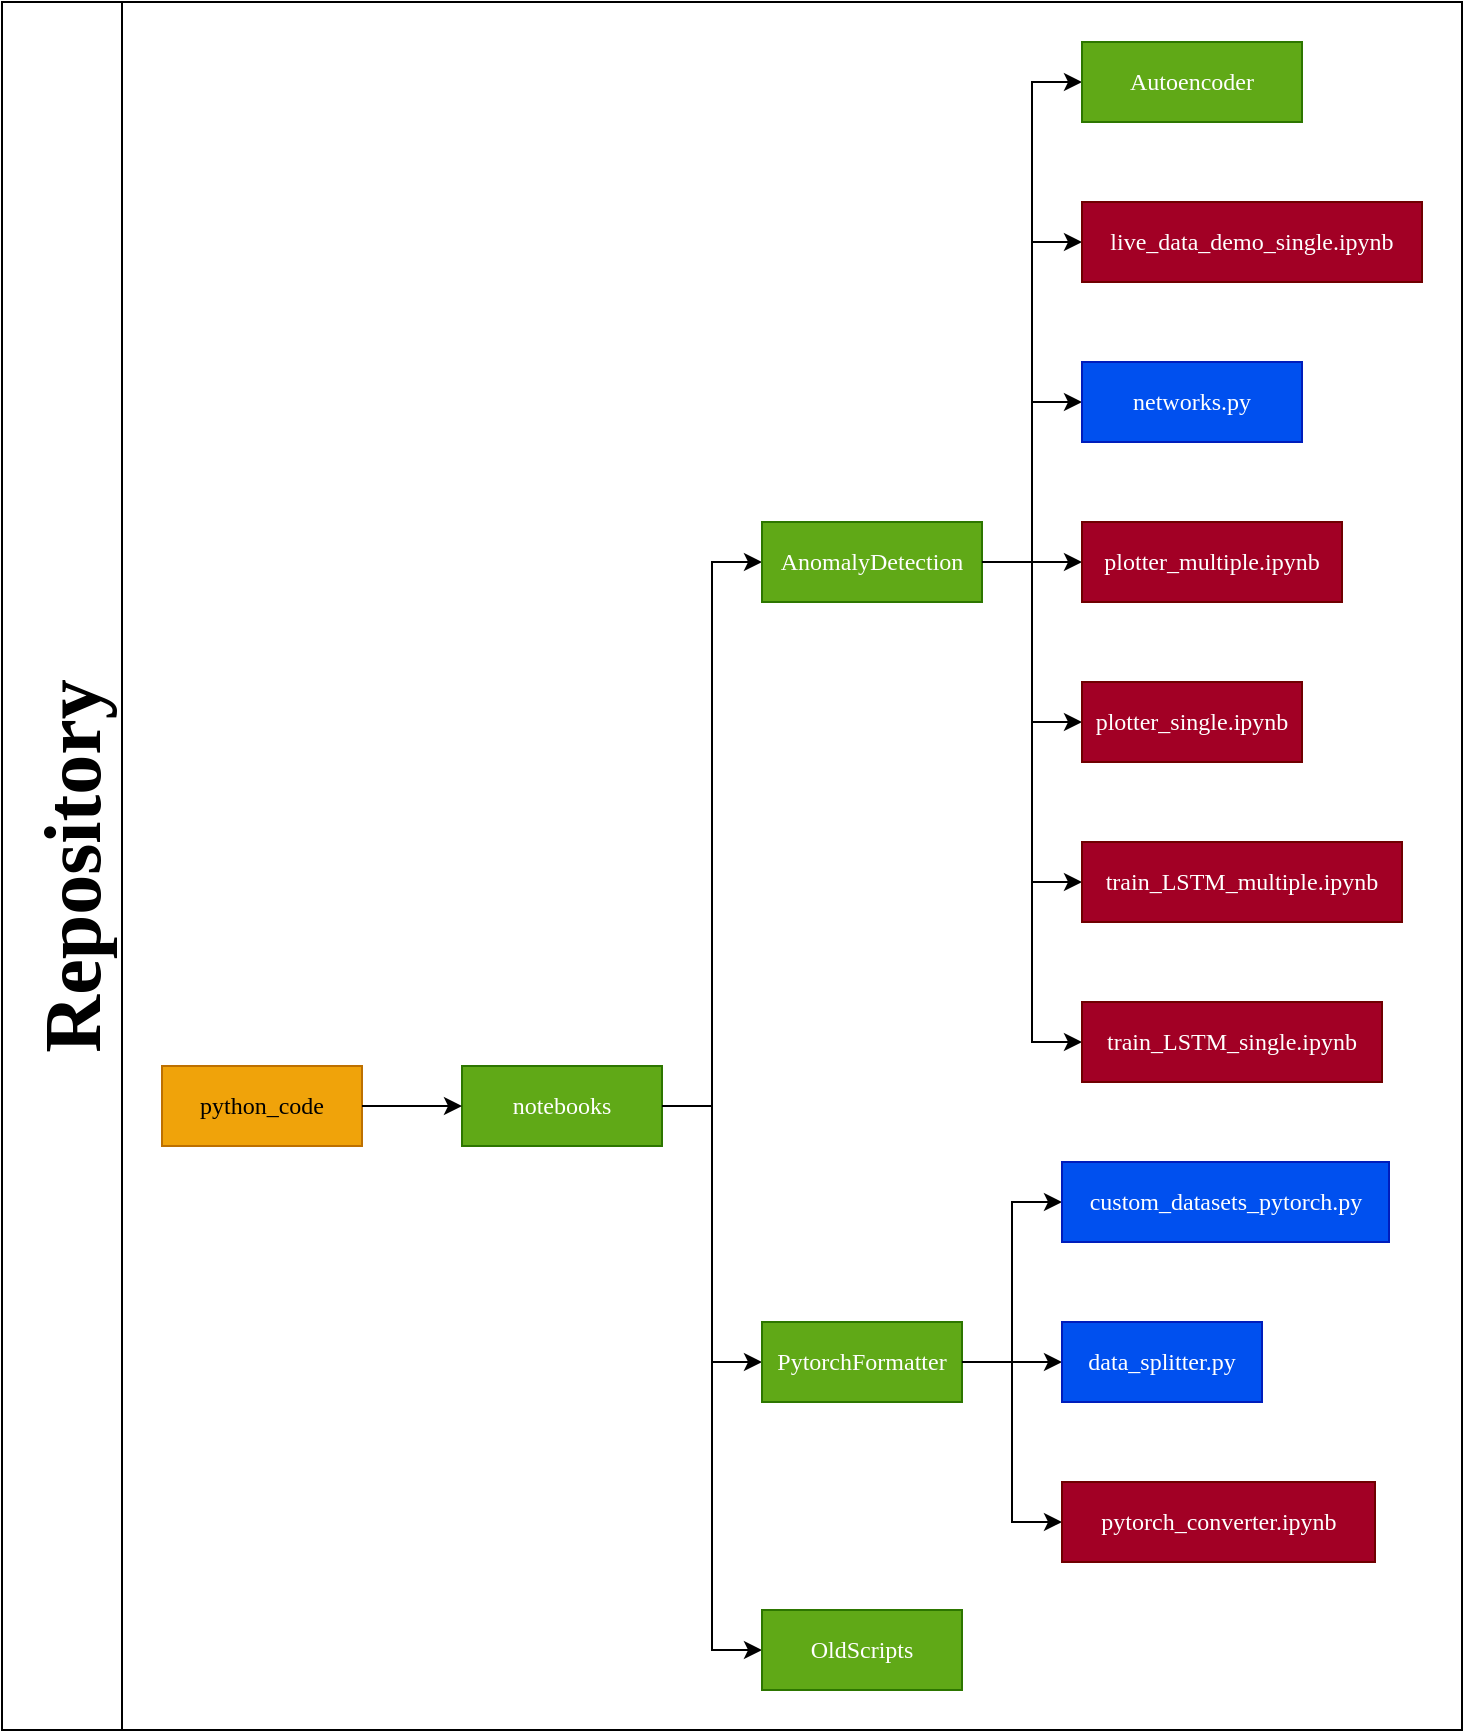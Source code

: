 <mxfile>
    <diagram id="R-OdGu_UUyzbnPWadF-j" name="Page-1">
        <mxGraphModel dx="1295" dy="1078" grid="1" gridSize="10" guides="1" tooltips="1" connect="1" arrows="1" fold="1" page="1" pageScale="1" pageWidth="850" pageHeight="1100" math="0" shadow="0">
            <root>
                <mxCell id="0"/>
                <mxCell id="1" parent="0"/>
                <mxCell id="2" value="Repository" style="swimlane;startSize=60;horizontal=0;childLayout=treeLayout;horizontalTree=1;resizable=0;containerType=tree;fontFamily=Times New Roman;fontSize=40;" vertex="1" parent="1">
                    <mxGeometry x="270" y="80" width="730" height="864" as="geometry"/>
                </mxCell>
                <mxCell id="3" value="python_code" style="whiteSpace=wrap;html=1;fillColor=#f0a30a;fontColor=#000000;strokeColor=#BD7000;fontFamily=Times New Roman;" vertex="1" parent="2">
                    <mxGeometry x="80" y="532" width="100" height="40" as="geometry"/>
                </mxCell>
                <mxCell id="6" value="notebooks" style="whiteSpace=wrap;html=1;fillColor=#60a917;fontColor=#ffffff;strokeColor=#2D7600;fontFamily=Times New Roman;" vertex="1" parent="2">
                    <mxGeometry x="230" y="532" width="100" height="40" as="geometry"/>
                </mxCell>
                <mxCell id="7" value="" style="edgeStyle=elbowEdgeStyle;elbow=horizontal;html=1;rounded=0;fontFamily=Times New Roman;" edge="1" parent="2" source="3" target="6">
                    <mxGeometry relative="1" as="geometry"/>
                </mxCell>
                <mxCell id="12" value="" style="edgeStyle=elbowEdgeStyle;elbow=horizontal;html=1;rounded=0;fontFamily=Times New Roman;" edge="1" target="13" source="6" parent="2">
                    <mxGeometry relative="1" as="geometry">
                        <mxPoint x="450" y="-4498" as="sourcePoint"/>
                    </mxGeometry>
                </mxCell>
                <mxCell id="13" value="AnomalyDetection" style="whiteSpace=wrap;html=1;fillColor=#60a917;fontColor=#ffffff;strokeColor=#2D7600;fontFamily=Times New Roman;" vertex="1" parent="2">
                    <mxGeometry x="380" y="260" width="110" height="40" as="geometry"/>
                </mxCell>
                <mxCell id="14" value="" style="edgeStyle=elbowEdgeStyle;elbow=horizontal;html=1;rounded=0;fontFamily=Times New Roman;" edge="1" target="15" source="6" parent="2">
                    <mxGeometry relative="1" as="geometry">
                        <mxPoint x="450" y="-4498" as="sourcePoint"/>
                    </mxGeometry>
                </mxCell>
                <mxCell id="15" value="PytorchFormatter" style="whiteSpace=wrap;html=1;fillColor=#60a917;fontColor=#ffffff;strokeColor=#2D7600;fontFamily=Times New Roman;" vertex="1" parent="2">
                    <mxGeometry x="380" y="660" width="100" height="40" as="geometry"/>
                </mxCell>
                <mxCell id="16" value="" style="edgeStyle=elbowEdgeStyle;elbow=horizontal;html=1;rounded=0;fontFamily=Times New Roman;" edge="1" target="17" source="6" parent="2">
                    <mxGeometry relative="1" as="geometry">
                        <mxPoint x="450" y="-4458" as="sourcePoint"/>
                    </mxGeometry>
                </mxCell>
                <mxCell id="17" value="OldScripts" style="whiteSpace=wrap;html=1;fillColor=#60a917;fontColor=#ffffff;strokeColor=#2D7600;fontFamily=Times New Roman;" vertex="1" parent="2">
                    <mxGeometry x="380" y="804" width="100" height="40" as="geometry"/>
                </mxCell>
                <mxCell id="18" value="" style="edgeStyle=elbowEdgeStyle;elbow=horizontal;html=1;rounded=0;fontFamily=Times New Roman;" edge="1" target="19" source="13" parent="2">
                    <mxGeometry relative="1" as="geometry">
                        <mxPoint x="600" y="-4378" as="sourcePoint"/>
                    </mxGeometry>
                </mxCell>
                <mxCell id="19" value="Autoencoder" style="whiteSpace=wrap;html=1;fillColor=#60a917;fontColor=#ffffff;strokeColor=#2D7600;fontFamily=Times New Roman;" vertex="1" parent="2">
                    <mxGeometry x="540" y="20" width="110" height="40" as="geometry"/>
                </mxCell>
                <mxCell id="28" value="" style="edgeStyle=elbowEdgeStyle;elbow=horizontal;html=1;rounded=0;fontFamily=Times New Roman;" edge="1" target="29" source="13" parent="2">
                    <mxGeometry relative="1" as="geometry">
                        <mxPoint x="600" y="-4378" as="sourcePoint"/>
                    </mxGeometry>
                </mxCell>
                <mxCell id="29" value="live_data_demo_single.ipynb" style="whiteSpace=wrap;html=1;fillColor=#a20025;fontColor=#ffffff;strokeColor=#6F0000;fontFamily=Times New Roman;" vertex="1" parent="2">
                    <mxGeometry x="540" y="100" width="170" height="40" as="geometry"/>
                </mxCell>
                <mxCell id="30" value="" style="edgeStyle=elbowEdgeStyle;elbow=horizontal;html=1;rounded=0;fontFamily=Times New Roman;" edge="1" target="31" source="13" parent="2">
                    <mxGeometry relative="1" as="geometry">
                        <mxPoint x="600" y="-4246" as="sourcePoint"/>
                    </mxGeometry>
                </mxCell>
                <mxCell id="31" value="networks.py" style="whiteSpace=wrap;html=1;fillColor=#0050ef;fontColor=#ffffff;strokeColor=#001DBC;fontFamily=Times New Roman;" vertex="1" parent="2">
                    <mxGeometry x="540" y="180" width="110" height="40" as="geometry"/>
                </mxCell>
                <mxCell id="32" value="" style="edgeStyle=elbowEdgeStyle;elbow=horizontal;html=1;rounded=0;fontFamily=Times New Roman;" edge="1" target="33" source="13" parent="2">
                    <mxGeometry relative="1" as="geometry">
                        <mxPoint x="600" y="-4062" as="sourcePoint"/>
                    </mxGeometry>
                </mxCell>
                <mxCell id="33" value="plotter_multiple.ipynb" style="whiteSpace=wrap;html=1;fillColor=#a20025;fontColor=#ffffff;strokeColor=#6F0000;fontFamily=Times New Roman;" vertex="1" parent="2">
                    <mxGeometry x="540" y="260" width="130" height="40" as="geometry"/>
                </mxCell>
                <mxCell id="35" value="" style="edgeStyle=elbowEdgeStyle;elbow=horizontal;html=1;rounded=0;fontFamily=Times New Roman;" edge="1" target="36" source="13" parent="2">
                    <mxGeometry relative="1" as="geometry">
                        <mxPoint x="600" y="-3826" as="sourcePoint"/>
                    </mxGeometry>
                </mxCell>
                <mxCell id="36" value="plotter_single.ipynb" style="whiteSpace=wrap;html=1;fillColor=#a20025;fontColor=#ffffff;strokeColor=#6F0000;fontFamily=Times New Roman;" vertex="1" parent="2">
                    <mxGeometry x="540" y="340" width="110" height="40" as="geometry"/>
                </mxCell>
                <mxCell id="37" value="" style="edgeStyle=elbowEdgeStyle;elbow=horizontal;html=1;rounded=0;fontFamily=Times New Roman;" edge="1" target="38" source="13" parent="2">
                    <mxGeometry relative="1" as="geometry">
                        <mxPoint x="600" y="-3538" as="sourcePoint"/>
                    </mxGeometry>
                </mxCell>
                <mxCell id="38" value="train_LSTM_multiple.ipynb" style="whiteSpace=wrap;html=1;fillColor=#a20025;fontColor=#ffffff;strokeColor=#6F0000;fontFamily=Times New Roman;" vertex="1" parent="2">
                    <mxGeometry x="540" y="420" width="160" height="40" as="geometry"/>
                </mxCell>
                <mxCell id="39" value="" style="edgeStyle=elbowEdgeStyle;elbow=horizontal;html=1;rounded=0;fontFamily=Times New Roman;" edge="1" target="40" source="13" parent="2">
                    <mxGeometry relative="1" as="geometry">
                        <mxPoint x="600" y="-3198" as="sourcePoint"/>
                    </mxGeometry>
                </mxCell>
                <mxCell id="40" value="train_LSTM_single.ipynb" style="whiteSpace=wrap;html=1;fillColor=#a20025;fontColor=#ffffff;strokeColor=#6F0000;fontFamily=Times New Roman;" vertex="1" parent="2">
                    <mxGeometry x="540" y="500" width="150" height="40" as="geometry"/>
                </mxCell>
                <mxCell id="41" value="" style="edgeStyle=elbowEdgeStyle;elbow=horizontal;html=1;rounded=0;fontFamily=Times New Roman;" edge="1" target="42" source="15" parent="2">
                    <mxGeometry relative="1" as="geometry">
                        <mxPoint x="600" y="-2806" as="sourcePoint"/>
                    </mxGeometry>
                </mxCell>
                <mxCell id="42" value="custom_datasets_pytorch.py" style="whiteSpace=wrap;html=1;fillColor=#0050ef;fontColor=#ffffff;strokeColor=#001DBC;fontFamily=Times New Roman;" vertex="1" parent="2">
                    <mxGeometry x="530" y="580" width="163.5" height="40" as="geometry"/>
                </mxCell>
                <mxCell id="43" value="" style="edgeStyle=elbowEdgeStyle;elbow=horizontal;html=1;rounded=0;fontFamily=Times New Roman;" edge="1" target="44" source="15" parent="2">
                    <mxGeometry relative="1" as="geometry">
                        <mxPoint x="600" y="-2366" as="sourcePoint"/>
                    </mxGeometry>
                </mxCell>
                <mxCell id="44" value="data_splitter.py" style="whiteSpace=wrap;html=1;fillColor=#0050ef;fontColor=#ffffff;strokeColor=#001DBC;fontFamily=Times New Roman;" vertex="1" parent="2">
                    <mxGeometry x="530" y="660" width="100" height="40" as="geometry"/>
                </mxCell>
                <mxCell id="45" value="" style="edgeStyle=elbowEdgeStyle;elbow=horizontal;html=1;rounded=0;fontFamily=Times New Roman;" edge="1" target="46" source="15" parent="2">
                    <mxGeometry relative="1" as="geometry">
                        <mxPoint x="600" y="-1890" as="sourcePoint"/>
                    </mxGeometry>
                </mxCell>
                <mxCell id="46" value="pytorch_converter.ipynb" style="whiteSpace=wrap;html=1;fillColor=#a20025;fontColor=#ffffff;strokeColor=#6F0000;fontFamily=Times New Roman;" vertex="1" parent="2">
                    <mxGeometry x="530" y="740" width="156.5" height="40" as="geometry"/>
                </mxCell>
            </root>
        </mxGraphModel>
    </diagram>
</mxfile>